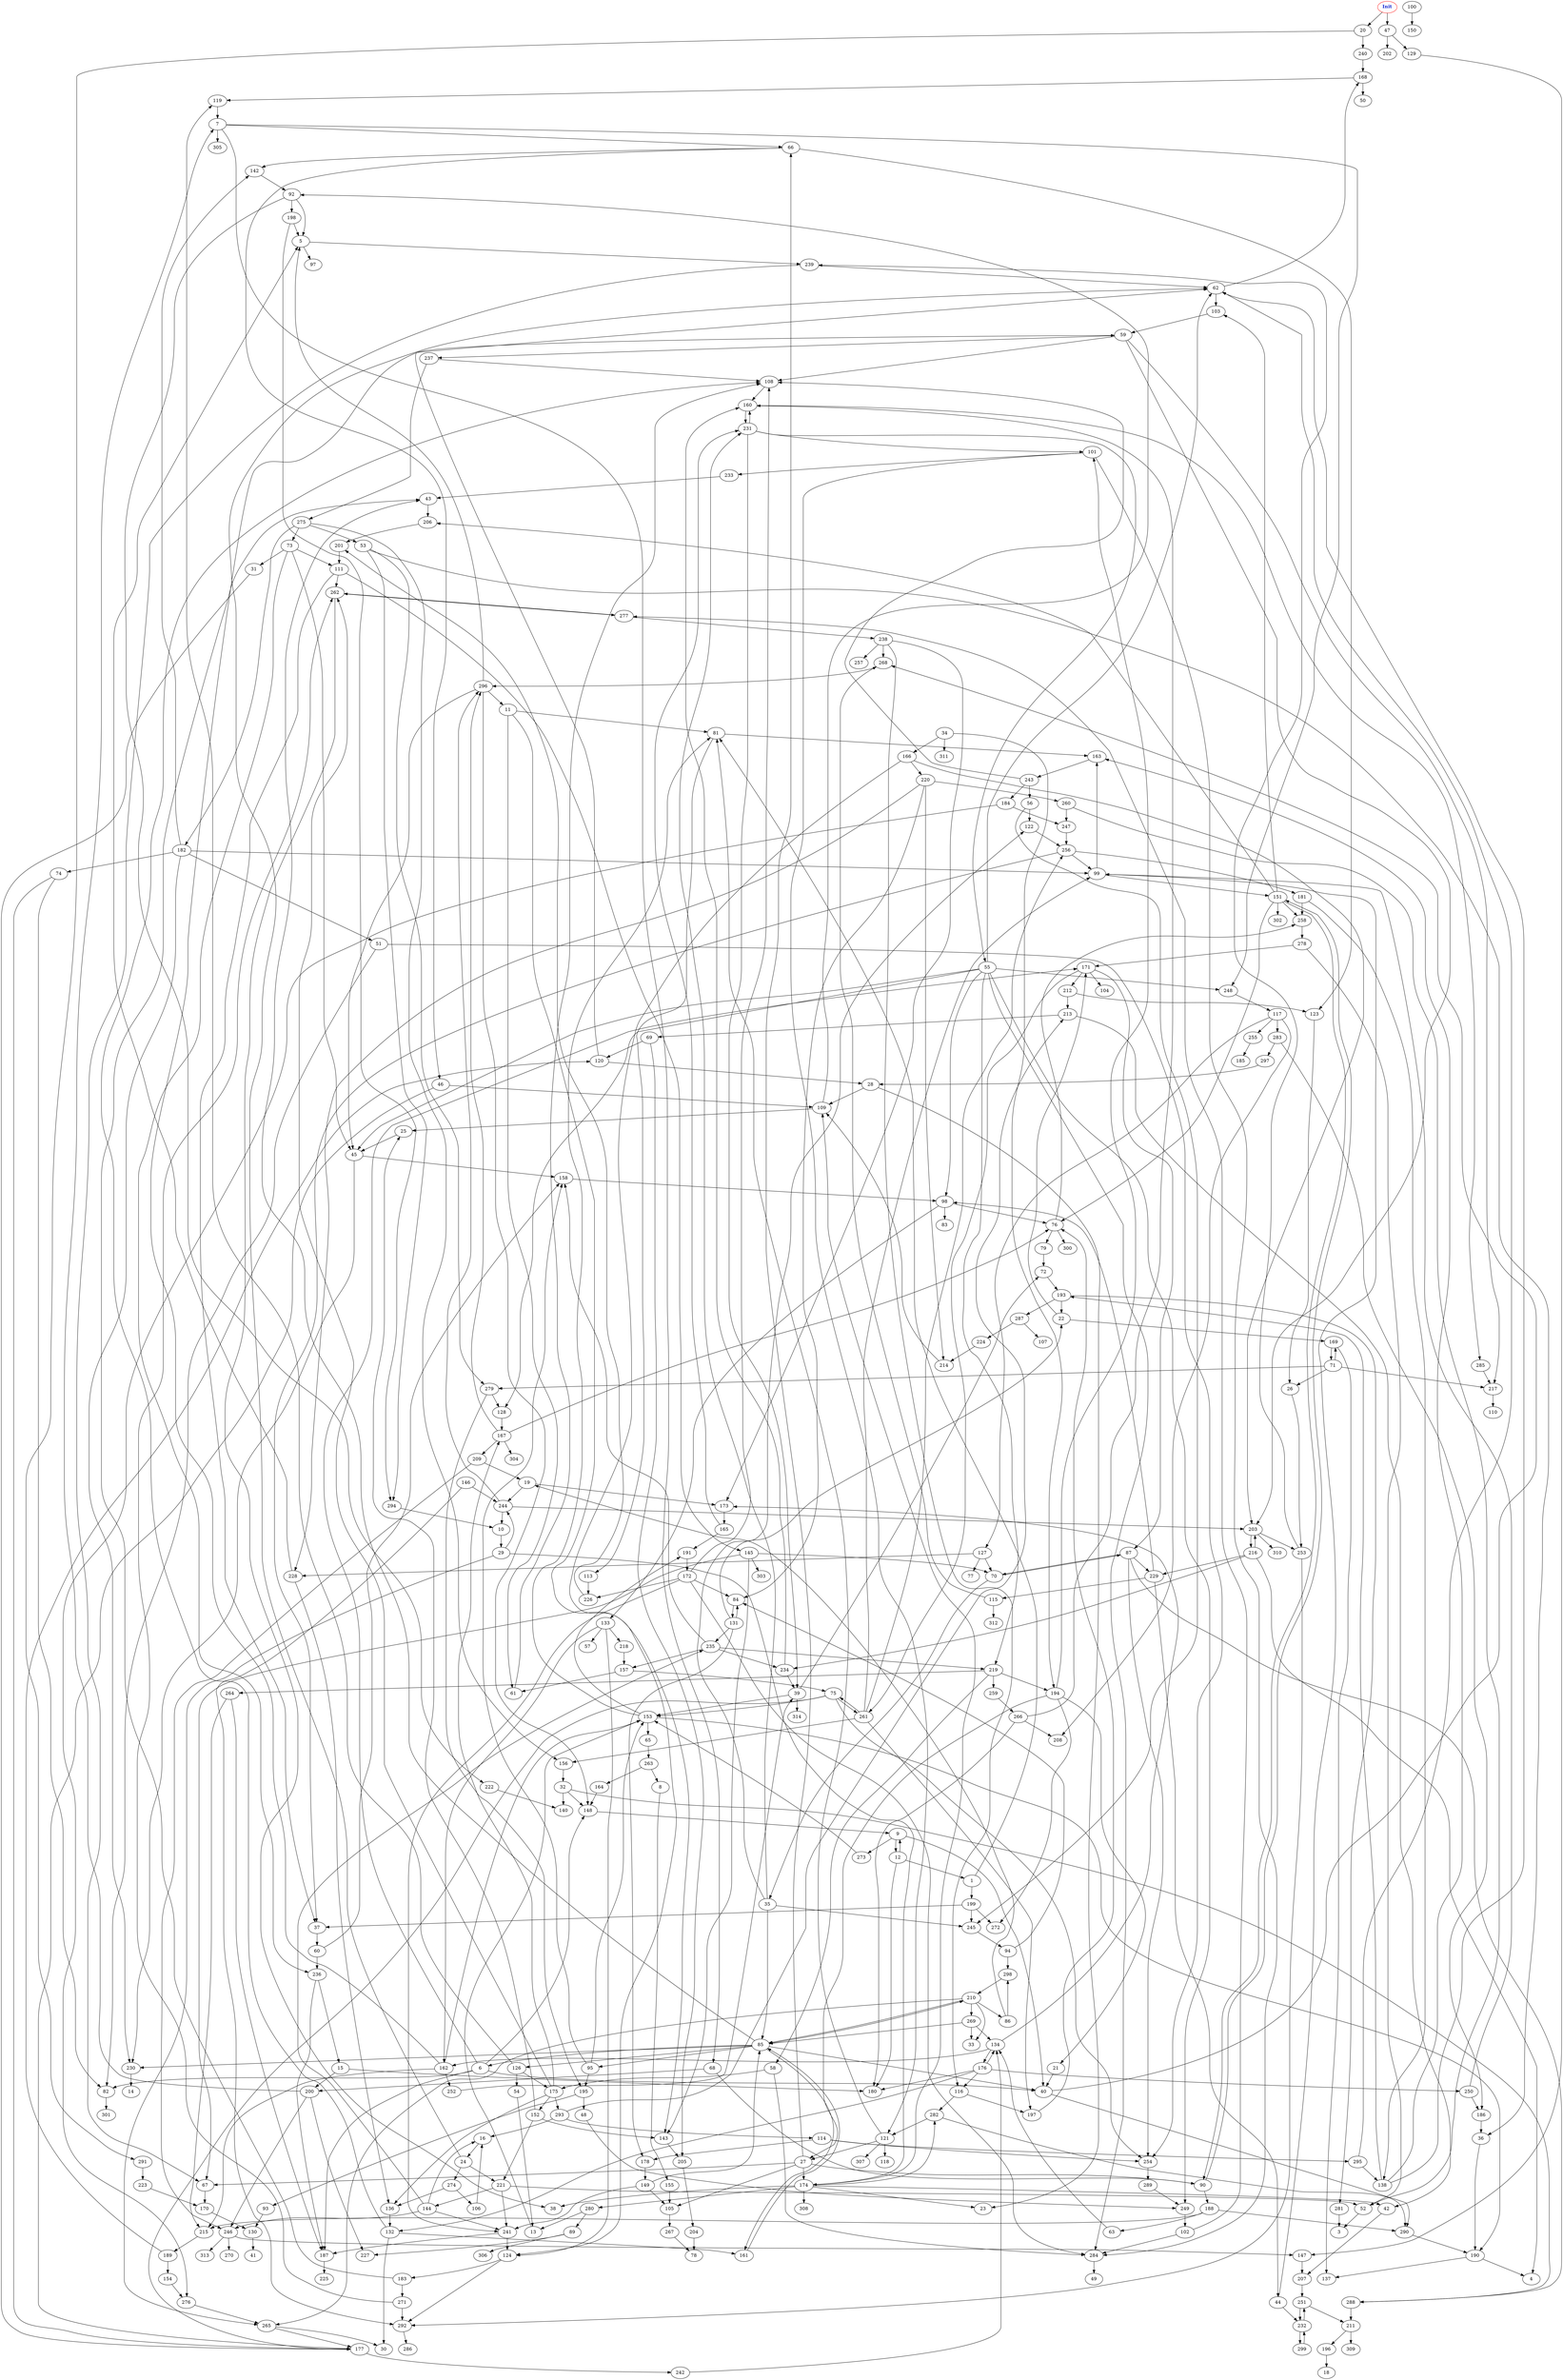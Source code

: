 digraph "Perturbed Net Graph with 300 nodes" {
edge ["class"="link-class"]
"0" ["color"="red","label"=<<b>Init</b>>,"fontcolor"="#1020d0"]
"69" -> "120" ["weight"="5.0"]
"69" -> "205" ["weight"="6.0"]
"120" -> "28" ["weight"="7.0"]
"120" -> "62" ["weight"="4.0"]
"205" -> "204" ["weight"="1.0"]
"138" -> "163" ["weight"="1.0"]
"138" -> "193" ["weight"="1.0"]
"138" -> "62" ["weight"="7.0"]
"163" -> "243" ["weight"="1.0"]
"193" -> "287" ["weight"="1.0"]
"193" -> "281" ["weight"="7.0"]
"193" -> "22" ["weight"="9.0"]
"62" -> "103" ["weight"="9.0"]
"62" -> "168" ["weight"="1.0"]
"103" -> "59" ["weight"="8.0"]
"168" -> "50" ["weight"="3.0"]
"168" -> "119" ["weight"="1.0"]
"101" -> "233" ["weight"="1.0"]
"101" -> "121" ["weight"="1.0"]
"101" -> "284" ["weight"="7.0"]
"233" -> "43" ["weight"="9.0"]
"121" -> "27" ["weight"="1.0"]
"121" -> "307" ["weight"="5.0"]
"121" -> "81" ["weight"="3.0"]
"121" -> "118" ["weight"="7.0"]
"284" -> "49" ["weight"="8.0"]
"249" -> "102" ["weight"="6.0"]
"102" -> "277" ["weight"="8.0"]
"102" -> "284" ["weight"="4.0"]
"277" -> "262" ["weight"="1.0"]
"277" -> "238" ["weight"="7.0"]
"234" -> "160" ["weight"="9.0"]
"234" -> "39" ["weight"="5.0"]
"160" -> "285" ["weight"="1.0"]
"160" -> "231" ["weight"="3.0"]
"285" -> "217" ["weight"="2.0"]
"231" -> "101" ["weight"="2.0"]
"231" -> "55" ["weight"="1.0"]
"231" -> "39" ["weight"="8.0"]
"231" -> "160" ["weight"="7.0"]
"39" -> "153" ["weight"="5.0"]
"39" -> "72" ["weight"="1.0"]
"39" -> "314" ["weight"="9.0"]
"153" -> "190" ["weight"="2.0"]
"153" -> "191" ["weight"="1.0"]
"153" -> "81" ["weight"="6.0"]
"153" -> "65" ["weight"="7.0"]
"72" -> "193" ["weight"="1.0"]
"0" -> "20" ["weight"="2.0"]
"0" -> "47" ["weight"="9.0"]
"20" -> "291" ["weight"="1.0"]
"20" -> "240" ["weight"="2.0"]
"47" -> "202" ["weight"="1.0"]
"47" -> "129" ["weight"="2.0"]
"170" -> "130" ["weight"="6.0"]
"130" -> "41" ["weight"="1.0"]
"115" -> "268" ["weight"="7.0"]
"115" -> "312" ["weight"="1.0"]
"268" -> "296" ["weight"="7.0"]
"5" -> "239" ["weight"="5.0"]
"5" -> "97" ["weight"="3.0"]
"239" -> "67" ["weight"="1.0"]
"239" -> "62" ["weight"="8.0"]
"269" -> "85" ["weight"="5.0"]
"269" -> "134" ["weight"="9.0"]
"269" -> "33" ["weight"="8.0"]
"85" -> "210" ["weight"="3.0"]
"85" -> "95" ["weight"="8.0"]
"85" -> "6" ["weight"="8.0"]
"85" -> "40" ["weight"="9.0"]
"85" -> "161" ["weight"="1.0"]
"85" -> "230" ["weight"="1.0"]
"85" -> "43" ["weight"="4.0"]
"85" -> "126" ["weight"="7.0"]
"210" -> "86" ["weight"="8.0"]
"210" -> "85" ["weight"="4.0"]
"210" -> "269" ["weight"="2.0"]
"210" -> "265" ["weight"="9.0"]
"210" -> "33" ["weight"="2.0"]
"95" -> "153" ["weight"="2.0"]
"95" -> "195" ["weight"="6.0"]
"95" -> "158" ["weight"="7.0"]
"6" -> "148" ["weight"="1.0"]
"6" -> "187" ["weight"="1.0"]
"6" -> "40" ["weight"="5.0"]
"6" -> "82" ["weight"="1.0"]
"6" -> "171" ["weight"="6.0"]
"148" -> "9" ["weight"="1.0"]
"187" -> "225" ["weight"="6.0"]
"40" -> "268" ["weight"="1.0"]
"40" -> "290" ["weight"="2.0"]
"82" -> "301" ["weight"="4.0"]
"171" -> "212" ["weight"="9.0"]
"171" -> "261" ["weight"="3.0"]
"171" -> "87" ["weight"="5.0"]
"171" -> "104" ["weight"="5.0"]
"290" -> "190" ["weight"="1.0"]
"161" -> "85" ["weight"="1.0"]
"230" -> "14" ["weight"="9.0"]
"43" -> "206" ["weight"="8.0"]
"206" -> "201" ["weight"="6.0"]
"126" -> "54" ["weight"="9.0"]
"126" -> "119" ["weight"="9.0"]
"126" -> "175" ["weight"="8.0"]
"134" -> "173" ["weight"="1.0"]
"134" -> "176" ["weight"="9.0"]
"134" -> "162" ["weight"="5.0"]
"173" -> "165" ["weight"="3.0"]
"176" -> "180" ["weight"="4.0"]
"176" -> "132" ["weight"="6.0"]
"176" -> "134" ["weight"="3.0"]
"176" -> "250" ["weight"="5.0"]
"176" -> "116" ["weight"="1.0"]
"162" -> "153" ["weight"="9.0"]
"162" -> "59" ["weight"="2.0"]
"162" -> "252" ["weight"="6.0"]
"162" -> "215" ["weight"="8.0"]
"217" -> "110" ["weight"="6.0"]
"276" -> "265" ["weight"="5.0"]
"265" -> "30" ["weight"="3.0"]
"265" -> "177" ["weight"="1.0"]
"177" -> "242" ["weight"="9.0"]
"242" -> "134" ["weight"="9.0"]
"28" -> "109" ["weight"="5.0"]
"28" -> "23" ["weight"="6.0"]
"109" -> "92" ["weight"="4.0"]
"109" -> "25" ["weight"="1.0"]
"247" -> "256" ["weight"="9.0"]
"256" -> "99" ["weight"="3.0"]
"256" -> "37" ["weight"="3.0"]
"256" -> "181" ["weight"="2.0"]
"10" -> "29" ["weight"="8.0"]
"29" -> "265" ["weight"="8.0"]
"29" -> "174" ["weight"="1.0"]
"29" -> "244" ["weight"="3.0"]
"56" -> "122" ["weight"="9.0"]
"56" -> "245" ["weight"="6.0"]
"122" -> "256" ["weight"="8.0"]
"245" -> "94" ["weight"="1.0"]
"142" -> "92" ["weight"="4.0"]
"92" -> "222" ["weight"="2.0"]
"92" -> "5" ["weight"="3.0"]
"92" -> "198" ["weight"="8.0"]
"222" -> "140" ["weight"="6.0"]
"198" -> "294" ["weight"="1.0"]
"198" -> "5" ["weight"="4.0"]
"190" -> "137" ["weight"="4.0"]
"190" -> "4" ["weight"="1.0"]
"191" -> "172" ["weight"="1.0"]
"81" -> "163" ["weight"="1.0"]
"81" -> "113" ["weight"="2.0"]
"113" -> "226" ["weight"="7.0"]
"65" -> "263" ["weight"="5.0"]
"263" -> "164" ["weight"="7.0"]
"263" -> "8" ["weight"="8.0"]
"174" -> "109" ["weight"="1.0"]
"174" -> "280" ["weight"="9.0"]
"174" -> "23" ["weight"="1.0"]
"174" -> "308" ["weight"="3.0"]
"174" -> "282" ["weight"="6.0"]
"174" -> "42" ["weight"="4.0"]
"174" -> "38" ["weight"="1.0"]
"25" -> "45" ["weight"="4.0"]
"45" -> "158" ["weight"="8.0"]
"45" -> "230" ["weight"="5.0"]
"280" -> "13" ["weight"="6.0"]
"280" -> "89" ["weight"="2.0"]
"282" -> "121" ["weight"="6.0"]
"282" -> "290" ["weight"="9.0"]
"42" -> "207" ["weight"="1.0"]
"207" -> "251" ["weight"="8.0"]
"24" -> "221" ["weight"="7.0"]
"24" -> "62" ["weight"="1.0"]
"24" -> "274" ["weight"="9.0"]
"221" -> "144" ["weight"="2.0"]
"221" -> "241" ["weight"="9.0"]
"221" -> "52" ["weight"="5.0"]
"274" -> "136" ["weight"="2.0"]
"274" -> "106" ["weight"="4.0"]
"288" -> "211" ["weight"="4.0"]
"211" -> "196" ["weight"="1.0"]
"211" -> "309" ["weight"="8.0"]
"196" -> "18" ["weight"="1.0"]
"37" -> "60" ["weight"="6.0"]
"60" -> "236" ["weight"="6.0"]
"60" -> "158" ["weight"="9.0"]
"52" -> "3" ["weight"="2.0"]
"184" -> "276" ["weight"="1.0"]
"184" -> "247" ["weight"="2.0"]
"157" -> "75" ["weight"="8.0"]
"157" -> "61" ["weight"="1.0"]
"75" -> "153" ["weight"="8.0"]
"75" -> "254" ["weight"="4.0"]
"75" -> "261" ["weight"="6.0"]
"75" -> "177" ["weight"="1.0"]
"254" -> "289" ["weight"="9.0"]
"261" -> "99" ["weight"="7.0"]
"261" -> "256" ["weight"="1.0"]
"261" -> "156" ["weight"="1.0"]
"261" -> "75" ["weight"="8.0"]
"261" -> "197" ["weight"="4.0"]
"61" -> "108" ["weight"="3.0"]
"108" -> "160" ["weight"="4.0"]
"189" -> "120" ["weight"="1.0"]
"189" -> "154" ["weight"="4.0"]
"154" -> "276" ["weight"="5.0"]
"291" -> "223" ["weight"="2.0"]
"240" -> "168" ["weight"="9.0"]
"46" -> "109" ["weight"="4.0"]
"46" -> "177" ["weight"="2.0"]
"93" -> "130" ["weight"="6.0"]
"152" -> "221" ["weight"="6.0"]
"152" -> "143" ["weight"="3.0"]
"152" -> "25" ["weight"="9.0"]
"143" -> "205" ["weight"="8.0"]
"228" -> "136" ["weight"="7.0"]
"228" -> "5" ["weight"="7.0"]
"136" -> "132" ["weight"="9.0"]
"132" -> "108" ["weight"="3.0"]
"132" -> "161" ["weight"="2.0"]
"132" -> "30" ["weight"="4.0"]
"289" -> "249" ["weight"="1.0"]
"99" -> "163" ["weight"="8.0"]
"99" -> "151" ["weight"="5.0"]
"151" -> "76" ["weight"="1.0"]
"151" -> "103" ["weight"="1.0"]
"151" -> "206" ["weight"="7.0"]
"151" -> "90" ["weight"="4.0"]
"151" -> "258" ["weight"="3.0"]
"151" -> "302" ["weight"="3.0"]
"181" -> "258" ["weight"="5.0"]
"181" -> "138" ["weight"="6.0"]
"258" -> "278" ["weight"="6.0"]
"156" -> "32" ["weight"="9.0"]
"32" -> "140" ["weight"="8.0"]
"32" -> "148" ["weight"="8.0"]
"32" -> "288" ["weight"="1.0"]
"197" -> "76" ["weight"="3.0"]
"76" -> "79" ["weight"="1.0"]
"76" -> "300" ["weight"="6.0"]
"76" -> "258" ["weight"="3.0"]
"79" -> "72" ["weight"="5.0"]
"244" -> "296" ["weight"="1.0"]
"244" -> "203" ["weight"="5.0"]
"244" -> "10" ["weight"="9.0"]
"216" -> "203" ["weight"="8.0"]
"216" -> "229" ["weight"="2.0"]
"216" -> "234" ["weight"="3.0"]
"216" -> "4" ["weight"="3.0"]
"203" -> "310" ["weight"="5.0"]
"203" -> "216" ["weight"="2.0"]
"203" -> "253" ["weight"="3.0"]
"253" -> "239" ["weight"="2.0"]
"253" -> "292" ["weight"="3.0"]
"229" -> "98" ["weight"="9.0"]
"229" -> "44" ["weight"="3.0"]
"229" -> "115" ["weight"="5.0"]
"164" -> "148" ["weight"="6.0"]
"9" -> "12" ["weight"="2.0"]
"9" -> "40" ["weight"="8.0"]
"9" -> "273" ["weight"="8.0"]
"12" -> "180" ["weight"="4.0"]
"12" -> "9" ["weight"="1.0"]
"12" -> "1" ["weight"="2.0"]
"273" -> "153" ["weight"="7.0"]
"106" -> "16" ["weight"="7.0"]
"16" -> "24" ["weight"="1.0"]
"238" -> "173" ["weight"="9.0"]
"238" -> "257" ["weight"="3.0"]
"238" -> "268" ["weight"="9.0"]
"238" -> "116" ["weight"="9.0"]
"165" -> "191" ["weight"="4.0"]
"165" -> "231" ["weight"="2.0"]
"116" -> "197" ["weight"="3.0"]
"116" -> "282" ["weight"="2.0"]
"27" -> "66" ["weight"="9.0"]
"27" -> "174" ["weight"="9.0"]
"27" -> "67" ["weight"="2.0"]
"27" -> "90" ["weight"="9.0"]
"27" -> "105" ["weight"="7.0"]
"66" -> "46" ["weight"="3.0"]
"66" -> "142" ["weight"="4.0"]
"66" -> "123" ["weight"="9.0"]
"67" -> "170" ["weight"="6.0"]
"90" -> "151" ["weight"="5.0"]
"90" -> "188" ["weight"="4.0"]
"105" -> "267" ["weight"="8.0"]
"84" -> "131" ["weight"="7.0"]
"131" -> "22" ["weight"="8.0"]
"131" -> "178" ["weight"="3.0"]
"131" -> "84" ["weight"="7.0"]
"131" -> "235" ["weight"="1.0"]
"292" -> "286" ["weight"="3.0"]
"147" -> "207" ["weight"="7.0"]
"13" -> "153" ["weight"="8.0"]
"89" -> "306" ["weight"="1.0"]
"89" -> "227" ["weight"="1.0"]
"144" -> "246" ["weight"="6.0"]
"144" -> "241" ["weight"="1.0"]
"144" -> "16" ["weight"="5.0"]
"144" -> "235" ["weight"="8.0"]
"246" -> "147" ["weight"="9.0"]
"246" -> "270" ["weight"="5.0"]
"246" -> "313" ["weight"="9.0"]
"241" -> "187" ["weight"="1.0"]
"241" -> "124" ["weight"="6.0"]
"235" -> "157" ["weight"="1.0"]
"235" -> "219" ["weight"="1.0"]
"235" -> "158" ["weight"="1.0"]
"235" -> "234" ["weight"="1.0"]
"293" -> "16" ["weight"="5.0"]
"293" -> "114" ["weight"="4.0"]
"293" -> "213" ["weight"="4.0"]
"114" -> "254" ["weight"="2.0"]
"114" -> "295" ["weight"="8.0"]
"114" -> "178" ["weight"="6.0"]
"295" -> "62" ["weight"="5.0"]
"295" -> "138" ["weight"="1.0"]
"178" -> "149" ["weight"="9.0"]
"213" -> "69" ["weight"="8.0"]
"213" -> "42" ["weight"="2.0"]
"1" -> "199" ["weight"="7.0"]
"1" -> "81" ["weight"="5.0"]
"199" -> "37" ["weight"="1.0"]
"199" -> "272" ["weight"="9.0"]
"199" -> "245" ["weight"="8.0"]
"201" -> "111" ["weight"="8.0"]
"111" -> "37" ["weight"="4.0"]
"111" -> "145" ["weight"="5.0"]
"111" -> "262" ["weight"="7.0"]
"145" -> "303" ["weight"="9.0"]
"145" -> "70" ["weight"="5.0"]
"145" -> "143" ["weight"="1.0"]
"145" -> "67" ["weight"="8.0"]
"262" -> "277" ["weight"="1.0"]
"262" -> "38" ["weight"="4.0"]
"133" -> "57" ["weight"="7.0"]
"133" -> "218" ["weight"="6.0"]
"133" -> "162" ["weight"="3.0"]
"133" -> "124" ["weight"="8.0"]
"218" -> "157" ["weight"="7.0"]
"124" -> "183" ["weight"="2.0"]
"124" -> "292" ["weight"="5.0"]
"183" -> "271" ["weight"="7.0"]
"183" -> "43" ["weight"="3.0"]
"243" -> "184" ["weight"="5.0"]
"243" -> "108" ["weight"="5.0"]
"243" -> "56" ["weight"="8.0"]
"74" -> "177" ["weight"="1.0"]
"74" -> "82" ["weight"="1.0"]
"248" -> "117" ["weight"="1.0"]
"117" -> "127" ["weight"="2.0"]
"117" -> "208" ["weight"="3.0"]
"117" -> "255" ["weight"="3.0"]
"117" -> "283" ["weight"="4.0"]
"127" -> "228" ["weight"="8.0"]
"127" -> "70" ["weight"="7.0"]
"127" -> "77" ["weight"="1.0"]
"255" -> "185" ["weight"="1.0"]
"283" -> "297" ["weight"="8.0"]
"283" -> "186" ["weight"="6.0"]
"220" -> "228" ["weight"="1.0"]
"220" -> "214" ["weight"="3.0"]
"220" -> "84" ["weight"="2.0"]
"220" -> "260" ["weight"="2.0"]
"214" -> "109" ["weight"="8.0"]
"260" -> "247" ["weight"="7.0"]
"260" -> "52" ["weight"="1.0"]
"236" -> "15" ["weight"="9.0"]
"236" -> "187" ["weight"="1.0"]
"158" -> "98" ["weight"="1.0"]
"297" -> "28" ["weight"="1.0"]
"70" -> "35" ["weight"="2.0"]
"70" -> "87" ["weight"="1.0"]
"35" -> "85" ["weight"="7.0"]
"35" -> "122" ["weight"="2.0"]
"35" -> "245" ["weight"="1.0"]
"35" -> "231" ["weight"="3.0"]
"87" -> "254" ["weight"="7.0"]
"87" -> "70" ["weight"="3.0"]
"87" -> "229" ["weight"="2.0"]
"87" -> "288" ["weight"="1.0"]
"275" -> "156" ["weight"="1.0"]
"275" -> "182" ["weight"="3.0"]
"275" -> "53" ["weight"="6.0"]
"275" -> "73" ["weight"="7.0"]
"182" -> "99" ["weight"="3.0"]
"182" -> "74" ["weight"="8.0"]
"182" -> "51" ["weight"="8.0"]
"182" -> "142" ["weight"="5.0"]
"182" -> "230" ["weight"="3.0"]
"51" -> "254" ["weight"="4.0"]
"51" -> "82" ["weight"="4.0"]
"53" -> "279" ["weight"="1.0"]
"53" -> "294" ["weight"="3.0"]
"53" -> "36" ["weight"="1.0"]
"279" -> "128" ["weight"="3.0"]
"279" -> "195" ["weight"="7.0"]
"294" -> "10" ["weight"="7.0"]
"36" -> "190" ["weight"="4.0"]
"73" -> "45" ["weight"="6.0"]
"73" -> "111" ["weight"="1.0"]
"73" -> "236" ["weight"="6.0"]
"73" -> "31" ["weight"="6.0"]
"31" -> "177" ["weight"="1.0"]
"21" -> "40" ["weight"="8.0"]
"98" -> "76" ["weight"="9.0"]
"98" -> "133" ["weight"="4.0"]
"98" -> "83" ["weight"="1.0"]
"44" -> "99" ["weight"="2.0"]
"44" -> "232" ["weight"="6.0"]
"232" -> "299" ["weight"="7.0"]
"232" -> "251" ["weight"="5.0"]
"252" -> "39" ["weight"="2.0"]
"224" -> "214" ["weight"="9.0"]
"188" -> "63" ["weight"="5.0"]
"188" -> "290" ["weight"="9.0"]
"188" -> "215" ["weight"="7.0"]
"63" -> "134" ["weight"="9.0"]
"215" -> "189" ["weight"="4.0"]
"169" -> "137" ["weight"="8.0"]
"169" -> "71" ["weight"="1.0"]
"71" -> "217" ["weight"="1.0"]
"71" -> "279" ["weight"="3.0"]
"71" -> "169" ["weight"="1.0"]
"71" -> "26" ["weight"="5.0"]
"26" -> "253" ["weight"="1.0"]
"287" -> "224" ["weight"="8.0"]
"287" -> "107" ["weight"="3.0"]
"281" -> "3" ["weight"="8.0"]
"22" -> "171" ["weight"="4.0"]
"22" -> "169" ["weight"="1.0"]
"212" -> "123" ["weight"="1.0"]
"212" -> "213" ["weight"="1.0"]
"123" -> "26" ["weight"="9.0"]
"129" -> "147" ["weight"="1.0"]
"266" -> "180" ["weight"="2.0"]
"266" -> "160" ["weight"="7.0"]
"266" -> "208" ["weight"="1.0"]
"204" -> "78" ["weight"="8.0"]
"128" -> "167" ["weight"="5.0"]
"167" -> "304" ["weight"="9.0"]
"167" -> "76" ["weight"="9.0"]
"167" -> "209" ["weight"="9.0"]
"167" -> "296" ["weight"="8.0"]
"237" -> "108" ["weight"="1.0"]
"237" -> "275" ["weight"="6.0"]
"267" -> "78" ["weight"="4.0"]
"296" -> "11" ["weight"="3.0"]
"296" -> "148" ["weight"="8.0"]
"296" -> "45" ["weight"="6.0"]
"296" -> "5" ["weight"="1.0"]
"298" -> "210" ["weight"="9.0"]
"86" -> "19" ["weight"="2.0"]
"86" -> "298" ["weight"="6.0"]
"19" -> "173" ["weight"="5.0"]
"19" -> "244" ["weight"="5.0"]
"166" -> "220" ["weight"="1.0"]
"166" -> "124" ["weight"="3.0"]
"166" -> "203" ["weight"="2.0"]
"264" -> "187" ["weight"="1.0"]
"264" -> "215" ["weight"="1.0"]
"195" -> "93" ["weight"="1.0"]
"195" -> "48" ["weight"="6.0"]
"48" -> "249" ["weight"="1.0"]
"149" -> "85" ["weight"="8.0"]
"149" -> "105" ["weight"="9.0"]
"149" -> "241" ["weight"="8.0"]
"34" -> "194" ["weight"="7.0"]
"34" -> "311" ["weight"="1.0"]
"34" -> "166" ["weight"="4.0"]
"194" -> "27" ["weight"="7.0"]
"194" -> "101" ["weight"="9.0"]
"194" -> "21" ["weight"="3.0"]
"194" -> "272" ["weight"="1.0"]
"11" -> "61" ["weight"="9.0"]
"11" -> "143" ["weight"="2.0"]
"11" -> "81" ["weight"="7.0"]
"250" -> "99" ["weight"="7.0"]
"250" -> "186" ["weight"="1.0"]
"172" -> "226" ["weight"="9.0"]
"172" -> "108" ["weight"="1.0"]
"172" -> "284" ["weight"="6.0"]
"172" -> "84" ["weight"="1.0"]
"172" -> "241" ["weight"="8.0"]
"226" -> "201" ["weight"="2.0"]
"223" -> "170" ["weight"="6.0"]
"59" -> "108" ["weight"="7.0"]
"59" -> "237" ["weight"="2.0"]
"59" -> "217" ["weight"="1.0"]
"59" -> "203" ["weight"="6.0"]
"259" -> "266" ["weight"="7.0"]
"54" -> "13" ["weight"="2.0"]
"15" -> "180" ["weight"="8.0"]
"15" -> "200" ["weight"="8.0"]
"200" -> "246" ["weight"="5.0"]
"200" -> "7" ["weight"="5.0"]
"200" -> "227" ["weight"="1.0"]
"219" -> "259" ["weight"="2.0"]
"219" -> "264" ["weight"="3.0"]
"219" -> "194" ["weight"="4.0"]
"219" -> "58" ["weight"="1.0"]
"58" -> "284" ["weight"="2.0"]
"58" -> "175" ["weight"="1.0"]
"175" -> "136" ["weight"="7.0"]
"175" -> "152" ["weight"="7.0"]
"175" -> "293" ["weight"="8.0"]
"175" -> "262" ["weight"="1.0"]
"175" -> "167" ["weight"="2.0"]
"7" -> "66" ["weight"="8.0"]
"7" -> "68" ["weight"="4.0"]
"7" -> "305" ["weight"="7.0"]
"7" -> "248" ["weight"="5.0"]
"68" -> "90" ["weight"="6.0"]
"68" -> "200" ["weight"="5.0"]
"94" -> "298" ["weight"="4.0"]
"94" -> "84" ["weight"="4.0"]
"271" -> "292" ["weight"="9.0"]
"271" -> "262" ["weight"="8.0"]
"155" -> "105" ["weight"="4.0"]
"119" -> "7" ["weight"="9.0"]
"251" -> "211" ["weight"="6.0"]
"251" -> "232" ["weight"="6.0"]
"299" -> "232" ["weight"="7.0"]
"278" -> "52" ["weight"="8.0"]
"278" -> "171" ["weight"="6.0"]
"209" -> "246" ["weight"="1.0"]
"209" -> "19" ["weight"="3.0"]
"8" -> "155" ["weight"="1.0"]
"186" -> "36" ["weight"="3.0"]
"55" -> "98" ["weight"="1.0"]
"55" -> "249" ["weight"="7.0"]
"55" -> "62" ["weight"="4.0"]
"55" -> "128" ["weight"="5.0"]
"55" -> "219" ["weight"="1.0"]
"55" -> "248" ["weight"="5.0"]
"55" -> "284" ["weight"="7.0"]
"55" -> "45" ["weight"="9.0"]
"146" -> "292" ["weight"="5.0"]
"146" -> "244" ["weight"="7.0"]
"100" -> "150" ["weight"="3.0"]
}
